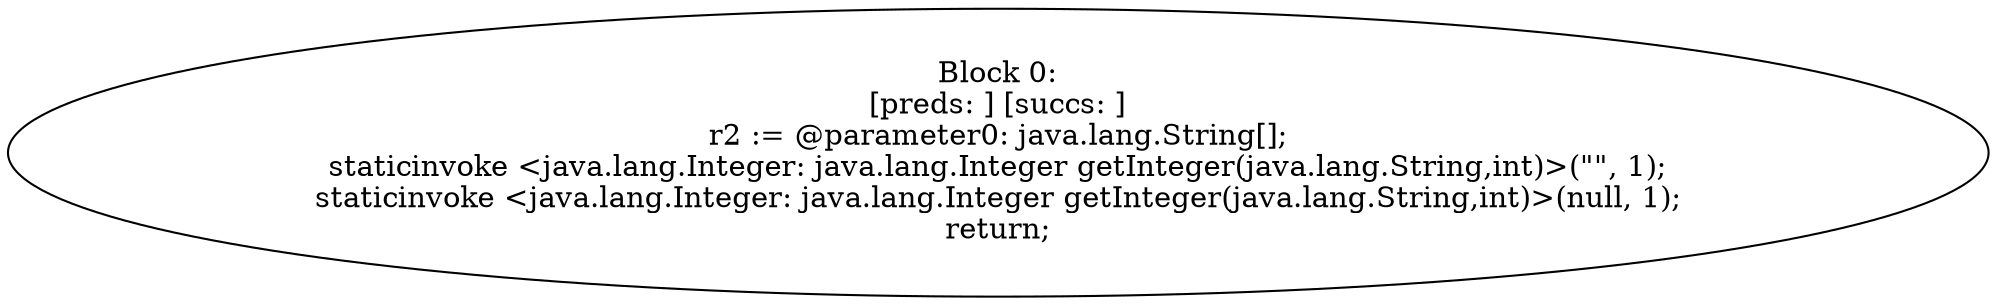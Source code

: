 digraph "unitGraph" {
    "Block 0:
[preds: ] [succs: ]
r2 := @parameter0: java.lang.String[];
staticinvoke <java.lang.Integer: java.lang.Integer getInteger(java.lang.String,int)>(\"\", 1);
staticinvoke <java.lang.Integer: java.lang.Integer getInteger(java.lang.String,int)>(null, 1);
return;
"
}
